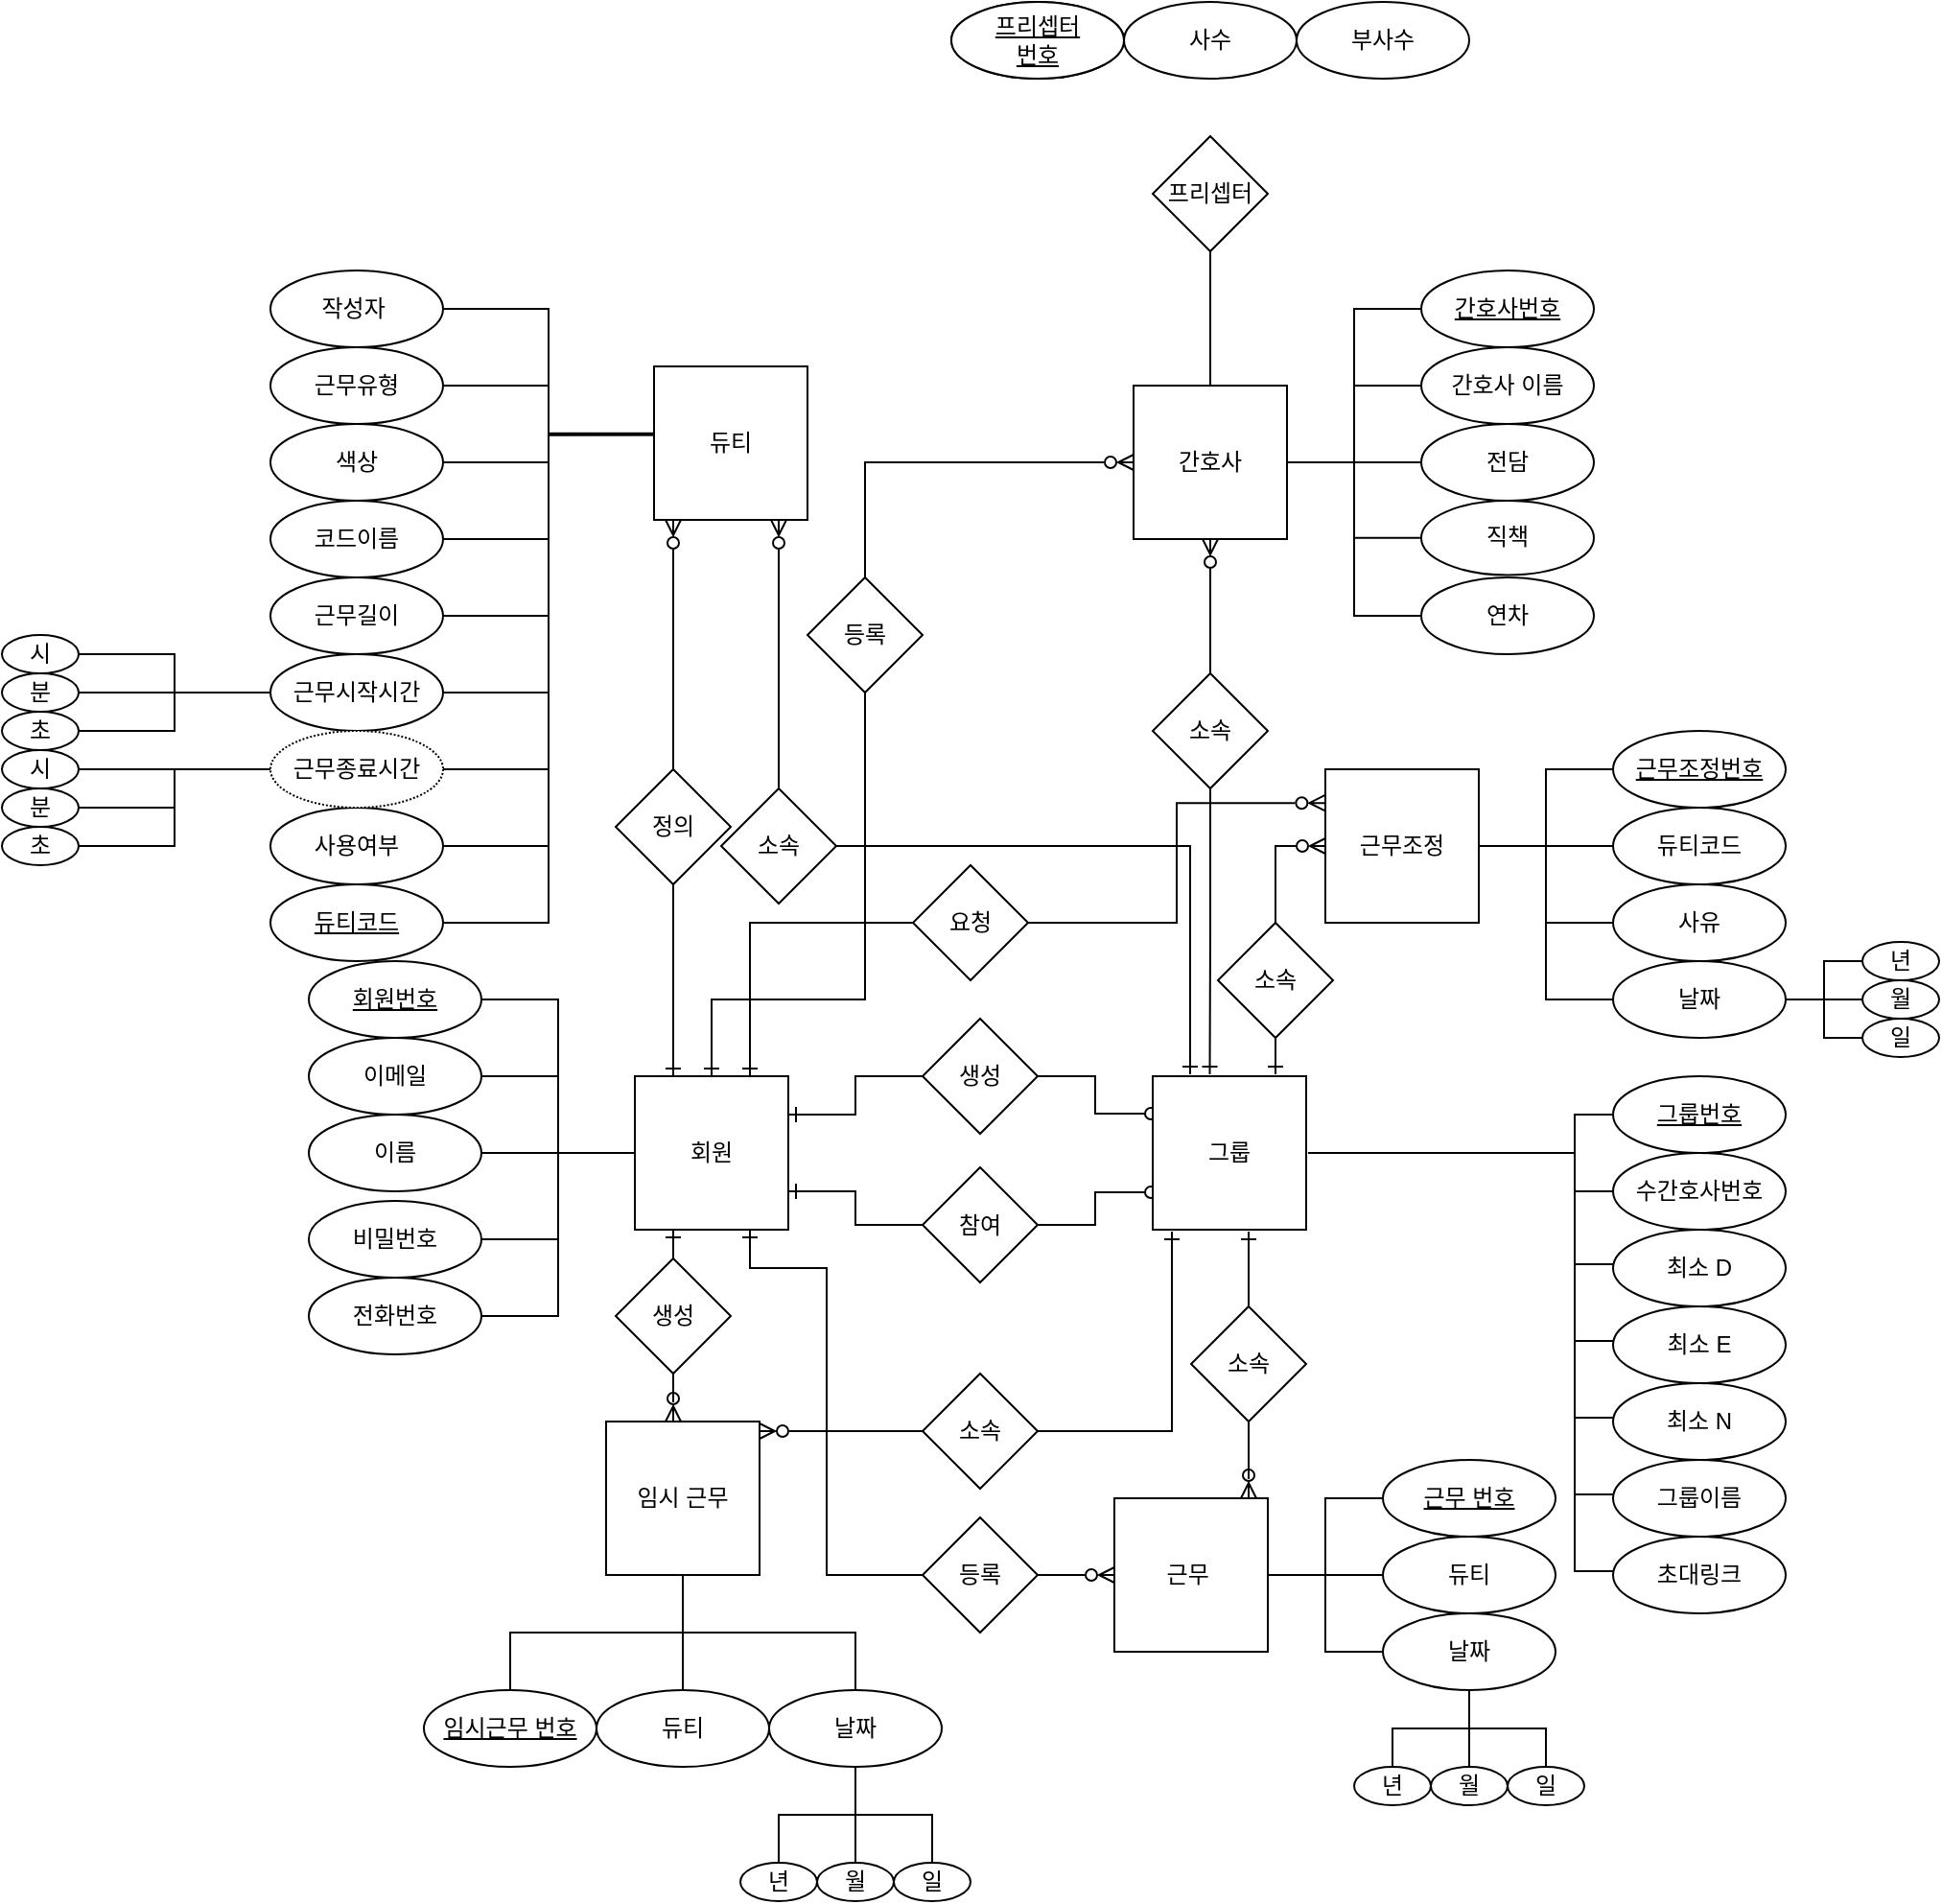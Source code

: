 <mxfile version="17.4.6" type="github">
  <diagram id="4EpchtD3IDfHmD8kFyGa" name="Page-1">
    <mxGraphModel dx="2249" dy="1910" grid="1" gridSize="10" guides="1" tooltips="1" connect="1" arrows="1" fold="1" page="1" pageScale="1" pageWidth="827" pageHeight="1169" math="0" shadow="0">
      <root>
        <mxCell id="0" />
        <mxCell id="1" parent="0" />
        <mxCell id="VXNFrs5mRAKKbEihXfAM-20" style="edgeStyle=orthogonalEdgeStyle;rounded=0;orthogonalLoop=1;jettySize=auto;html=1;entryX=0;entryY=0.5;entryDx=0;entryDy=0;endArrow=none;endFill=0;startArrow=ERone;startFill=0;exitX=1;exitY=0.25;exitDx=0;exitDy=0;" parent="1" source="VXNFrs5mRAKKbEihXfAM-1" target="VXNFrs5mRAKKbEihXfAM-2" edge="1">
          <mxGeometry relative="1" as="geometry" />
        </mxCell>
        <mxCell id="VXNFrs5mRAKKbEihXfAM-22" style="edgeStyle=orthogonalEdgeStyle;rounded=0;orthogonalLoop=1;jettySize=auto;html=1;entryX=0;entryY=0.5;entryDx=0;entryDy=0;startArrow=ERone;startFill=0;endArrow=none;endFill=0;exitX=1;exitY=0.75;exitDx=0;exitDy=0;" parent="1" source="VXNFrs5mRAKKbEihXfAM-1" target="VXNFrs5mRAKKbEihXfAM-3" edge="1">
          <mxGeometry relative="1" as="geometry" />
        </mxCell>
        <mxCell id="VXNFrs5mRAKKbEihXfAM-24" style="edgeStyle=orthogonalEdgeStyle;rounded=0;orthogonalLoop=1;jettySize=auto;html=1;startArrow=ERone;startFill=0;endArrow=none;endFill=0;" parent="1" source="VXNFrs5mRAKKbEihXfAM-1" target="VXNFrs5mRAKKbEihXfAM-10" edge="1">
          <mxGeometry relative="1" as="geometry">
            <mxPoint x="130" y="600" as="sourcePoint" />
            <Array as="points">
              <mxPoint x="130" y="610" />
              <mxPoint x="130" y="610" />
            </Array>
          </mxGeometry>
        </mxCell>
        <mxCell id="8fKw8b_0YmTUgYmf6SGM-21" style="edgeStyle=orthogonalEdgeStyle;rounded=0;orthogonalLoop=1;jettySize=auto;html=1;entryX=0;entryY=0.5;entryDx=0;entryDy=0;exitX=0.75;exitY=0;exitDx=0;exitDy=0;endArrow=none;endFill=0;startArrow=ERone;startFill=0;" edge="1" parent="1" source="VXNFrs5mRAKKbEihXfAM-1" target="VXNFrs5mRAKKbEihXfAM-16">
          <mxGeometry relative="1" as="geometry" />
        </mxCell>
        <mxCell id="VXNFrs5mRAKKbEihXfAM-1" value="회원" style="whiteSpace=wrap;html=1;aspect=fixed;" parent="1" vertex="1">
          <mxGeometry x="110" y="520" width="80" height="80" as="geometry" />
        </mxCell>
        <mxCell id="VXNFrs5mRAKKbEihXfAM-21" style="edgeStyle=orthogonalEdgeStyle;rounded=0;orthogonalLoop=1;jettySize=auto;html=1;startArrow=none;startFill=0;endArrow=oval;endFill=0;entryX=0;entryY=0.25;entryDx=0;entryDy=0;" parent="1" source="VXNFrs5mRAKKbEihXfAM-2" target="VXNFrs5mRAKKbEihXfAM-6" edge="1">
          <mxGeometry relative="1" as="geometry" />
        </mxCell>
        <mxCell id="VXNFrs5mRAKKbEihXfAM-2" value="생성" style="rhombus;whiteSpace=wrap;html=1;" parent="1" vertex="1">
          <mxGeometry x="260" y="490" width="60" height="60" as="geometry" />
        </mxCell>
        <mxCell id="VXNFrs5mRAKKbEihXfAM-23" style="edgeStyle=orthogonalEdgeStyle;rounded=0;orthogonalLoop=1;jettySize=auto;html=1;entryX=0;entryY=0.75;entryDx=0;entryDy=0;startArrow=none;startFill=0;endArrow=oval;endFill=0;" parent="1" source="VXNFrs5mRAKKbEihXfAM-3" target="VXNFrs5mRAKKbEihXfAM-6" edge="1">
          <mxGeometry relative="1" as="geometry" />
        </mxCell>
        <mxCell id="VXNFrs5mRAKKbEihXfAM-3" value="참여" style="rhombus;whiteSpace=wrap;html=1;" parent="1" vertex="1">
          <mxGeometry x="260" y="567.5" width="60" height="60" as="geometry" />
        </mxCell>
        <mxCell id="VXNFrs5mRAKKbEihXfAM-26" style="edgeStyle=orthogonalEdgeStyle;rounded=0;orthogonalLoop=1;jettySize=auto;html=1;startArrow=ERzeroToMany;startFill=0;endArrow=none;endFill=0;" parent="1" source="VXNFrs5mRAKKbEihXfAM-4" target="VXNFrs5mRAKKbEihXfAM-11" edge="1">
          <mxGeometry relative="1" as="geometry">
            <Array as="points">
              <mxPoint x="210" y="705" />
              <mxPoint x="210" y="705" />
            </Array>
          </mxGeometry>
        </mxCell>
        <mxCell id="VXNFrs5mRAKKbEihXfAM-28" style="edgeStyle=orthogonalEdgeStyle;rounded=0;orthogonalLoop=1;jettySize=auto;html=1;entryX=0;entryY=0.5;entryDx=0;entryDy=0;startArrow=ERone;startFill=0;endArrow=none;endFill=0;" parent="1" source="VXNFrs5mRAKKbEihXfAM-1" target="VXNFrs5mRAKKbEihXfAM-12" edge="1">
          <mxGeometry relative="1" as="geometry">
            <Array as="points">
              <mxPoint x="170" y="620" />
              <mxPoint x="210" y="620" />
              <mxPoint x="210" y="780" />
            </Array>
          </mxGeometry>
        </mxCell>
        <mxCell id="VXNFrs5mRAKKbEihXfAM-106" value="" style="edgeStyle=orthogonalEdgeStyle;rounded=0;orthogonalLoop=1;jettySize=auto;html=1;startArrow=none;startFill=0;endArrow=none;endFill=0;" parent="1" source="VXNFrs5mRAKKbEihXfAM-4" target="VXNFrs5mRAKKbEihXfAM-104" edge="1">
          <mxGeometry relative="1" as="geometry" />
        </mxCell>
        <mxCell id="VXNFrs5mRAKKbEihXfAM-4" value="임시 근무" style="whiteSpace=wrap;html=1;aspect=fixed;perimeterSpacing=0;" parent="1" vertex="1">
          <mxGeometry x="95" y="700" width="80" height="80" as="geometry" />
        </mxCell>
        <mxCell id="VXNFrs5mRAKKbEihXfAM-43" style="edgeStyle=orthogonalEdgeStyle;rounded=0;orthogonalLoop=1;jettySize=auto;html=1;startArrow=ERzeroToMany;startFill=0;endArrow=none;endFill=0;" parent="1" source="VXNFrs5mRAKKbEihXfAM-5" target="VXNFrs5mRAKKbEihXfAM-18" edge="1">
          <mxGeometry relative="1" as="geometry">
            <Array as="points">
              <mxPoint x="185" y="290" />
              <mxPoint x="185" y="290" />
            </Array>
          </mxGeometry>
        </mxCell>
        <mxCell id="VXNFrs5mRAKKbEihXfAM-56" value="" style="edgeStyle=orthogonalEdgeStyle;rounded=0;orthogonalLoop=1;jettySize=auto;html=1;startArrow=none;startFill=0;endArrow=none;endFill=0;entryX=1;entryY=0.5;entryDx=0;entryDy=0;exitX=0;exitY=0.447;exitDx=0;exitDy=0;exitPerimeter=0;" parent="1" source="VXNFrs5mRAKKbEihXfAM-5" target="VXNFrs5mRAKKbEihXfAM-57" edge="1">
          <mxGeometry relative="1" as="geometry">
            <mxPoint x="-40" y="60" as="targetPoint" />
          </mxGeometry>
        </mxCell>
        <mxCell id="VXNFrs5mRAKKbEihXfAM-5" value="듀티" style="whiteSpace=wrap;html=1;aspect=fixed;" parent="1" vertex="1">
          <mxGeometry x="120" y="150" width="80" height="80" as="geometry" />
        </mxCell>
        <mxCell id="VXNFrs5mRAKKbEihXfAM-27" style="edgeStyle=orthogonalEdgeStyle;rounded=0;orthogonalLoop=1;jettySize=auto;html=1;startArrow=ERone;startFill=0;endArrow=none;endFill=0;" parent="1" source="VXNFrs5mRAKKbEihXfAM-6" target="VXNFrs5mRAKKbEihXfAM-11" edge="1">
          <mxGeometry relative="1" as="geometry">
            <Array as="points">
              <mxPoint x="390" y="705" />
            </Array>
          </mxGeometry>
        </mxCell>
        <mxCell id="VXNFrs5mRAKKbEihXfAM-32" style="edgeStyle=orthogonalEdgeStyle;rounded=0;orthogonalLoop=1;jettySize=auto;html=1;startArrow=ERone;startFill=0;endArrow=none;endFill=0;" parent="1" source="VXNFrs5mRAKKbEihXfAM-6" target="VXNFrs5mRAKKbEihXfAM-14" edge="1">
          <mxGeometry relative="1" as="geometry">
            <Array as="points">
              <mxPoint x="444" y="510" />
              <mxPoint x="444" y="510" />
            </Array>
          </mxGeometry>
        </mxCell>
        <mxCell id="8fKw8b_0YmTUgYmf6SGM-32" style="edgeStyle=orthogonalEdgeStyle;rounded=0;orthogonalLoop=1;jettySize=auto;html=1;startArrow=none;startFill=0;endArrow=none;endFill=0;entryX=0;entryY=0.5;entryDx=0;entryDy=0;" edge="1" parent="1" source="VXNFrs5mRAKKbEihXfAM-6" target="8fKw8b_0YmTUgYmf6SGM-33">
          <mxGeometry relative="1" as="geometry">
            <mxPoint x="510" y="560" as="targetPoint" />
            <Array as="points">
              <mxPoint x="600" y="560" />
              <mxPoint x="600" y="540" />
            </Array>
          </mxGeometry>
        </mxCell>
        <mxCell id="VXNFrs5mRAKKbEihXfAM-6" value="그룹" style="whiteSpace=wrap;html=1;aspect=fixed;perimeterSpacing=1;" parent="1" vertex="1">
          <mxGeometry x="380" y="520" width="80" height="80" as="geometry" />
        </mxCell>
        <mxCell id="VXNFrs5mRAKKbEihXfAM-36" style="edgeStyle=orthogonalEdgeStyle;rounded=0;orthogonalLoop=1;jettySize=auto;html=1;exitX=0.25;exitY=0;exitDx=0;exitDy=0;entryX=0.5;entryY=1;entryDx=0;entryDy=0;startArrow=ERone;startFill=0;endArrow=none;endFill=0;" parent="1" source="VXNFrs5mRAKKbEihXfAM-1" target="VXNFrs5mRAKKbEihXfAM-17" edge="1">
          <mxGeometry relative="1" as="geometry" />
        </mxCell>
        <mxCell id="VXNFrs5mRAKKbEihXfAM-38" style="edgeStyle=orthogonalEdgeStyle;rounded=0;orthogonalLoop=1;jettySize=auto;html=1;entryX=0.5;entryY=0;entryDx=0;entryDy=0;startArrow=ERzeroToMany;startFill=0;endArrow=none;endFill=0;" parent="1" source="VXNFrs5mRAKKbEihXfAM-7" target="VXNFrs5mRAKKbEihXfAM-19" edge="1">
          <mxGeometry relative="1" as="geometry" />
        </mxCell>
        <mxCell id="8fKw8b_0YmTUgYmf6SGM-28" style="edgeStyle=orthogonalEdgeStyle;rounded=0;orthogonalLoop=1;jettySize=auto;html=1;entryX=0.5;entryY=0;entryDx=0;entryDy=0;startArrow=ERzeroToMany;startFill=0;endArrow=none;endFill=0;" edge="1" parent="1" source="VXNFrs5mRAKKbEihXfAM-7" target="8fKw8b_0YmTUgYmf6SGM-27">
          <mxGeometry relative="1" as="geometry" />
        </mxCell>
        <mxCell id="8fKw8b_0YmTUgYmf6SGM-92" style="edgeStyle=orthogonalEdgeStyle;rounded=0;orthogonalLoop=1;jettySize=auto;html=1;startArrow=none;startFill=0;endArrow=none;endFill=0;entryX=0.5;entryY=1;entryDx=0;entryDy=0;" edge="1" parent="1" source="VXNFrs5mRAKKbEihXfAM-7" target="8fKw8b_0YmTUgYmf6SGM-93">
          <mxGeometry relative="1" as="geometry">
            <mxPoint x="410" y="80" as="targetPoint" />
          </mxGeometry>
        </mxCell>
        <mxCell id="VXNFrs5mRAKKbEihXfAM-7" value="간호사" style="whiteSpace=wrap;html=1;aspect=fixed;" parent="1" vertex="1">
          <mxGeometry x="370" y="160" width="80" height="80" as="geometry" />
        </mxCell>
        <mxCell id="VXNFrs5mRAKKbEihXfAM-92" value="" style="edgeStyle=orthogonalEdgeStyle;rounded=0;orthogonalLoop=1;jettySize=auto;html=1;startArrow=none;startFill=0;endArrow=none;endFill=0;entryX=0;entryY=0.5;entryDx=0;entryDy=0;" parent="1" source="VXNFrs5mRAKKbEihXfAM-8" target="VXNFrs5mRAKKbEihXfAM-91" edge="1">
          <mxGeometry relative="1" as="geometry" />
        </mxCell>
        <mxCell id="VXNFrs5mRAKKbEihXfAM-8" value="근무조정" style="whiteSpace=wrap;html=1;aspect=fixed;" parent="1" vertex="1">
          <mxGeometry x="470" y="360" width="80" height="80" as="geometry" />
        </mxCell>
        <mxCell id="VXNFrs5mRAKKbEihXfAM-100" value="" style="edgeStyle=orthogonalEdgeStyle;rounded=0;orthogonalLoop=1;jettySize=auto;html=1;startArrow=none;startFill=0;endArrow=none;endFill=0;" parent="1" source="VXNFrs5mRAKKbEihXfAM-9" target="VXNFrs5mRAKKbEihXfAM-99" edge="1">
          <mxGeometry relative="1" as="geometry" />
        </mxCell>
        <mxCell id="VXNFrs5mRAKKbEihXfAM-9" value="근무&amp;nbsp;" style="whiteSpace=wrap;html=1;aspect=fixed;" parent="1" vertex="1">
          <mxGeometry x="360" y="740" width="80" height="80" as="geometry" />
        </mxCell>
        <mxCell id="8fKw8b_0YmTUgYmf6SGM-68" style="edgeStyle=orthogonalEdgeStyle;rounded=0;orthogonalLoop=1;jettySize=auto;html=1;startArrow=none;startFill=0;endArrow=ERzeroToMany;endFill=0;" edge="1" parent="1" source="VXNFrs5mRAKKbEihXfAM-10" target="VXNFrs5mRAKKbEihXfAM-4">
          <mxGeometry relative="1" as="geometry">
            <mxPoint x="130" y="700" as="targetPoint" />
            <Array as="points">
              <mxPoint x="130" y="690" />
              <mxPoint x="130" y="690" />
            </Array>
          </mxGeometry>
        </mxCell>
        <mxCell id="VXNFrs5mRAKKbEihXfAM-10" value="생성" style="rhombus;whiteSpace=wrap;html=1;" parent="1" vertex="1">
          <mxGeometry x="100" y="615" width="60" height="60" as="geometry" />
        </mxCell>
        <mxCell id="VXNFrs5mRAKKbEihXfAM-11" value="소속" style="rhombus;whiteSpace=wrap;html=1;" parent="1" vertex="1">
          <mxGeometry x="260" y="675" width="60" height="60" as="geometry" />
        </mxCell>
        <mxCell id="VXNFrs5mRAKKbEihXfAM-29" style="edgeStyle=orthogonalEdgeStyle;rounded=0;orthogonalLoop=1;jettySize=auto;html=1;startArrow=none;startFill=0;endArrow=ERzeroToMany;endFill=0;" parent="1" source="VXNFrs5mRAKKbEihXfAM-12" target="VXNFrs5mRAKKbEihXfAM-9" edge="1">
          <mxGeometry relative="1" as="geometry" />
        </mxCell>
        <mxCell id="VXNFrs5mRAKKbEihXfAM-12" value="등록" style="rhombus;whiteSpace=wrap;html=1;" parent="1" vertex="1">
          <mxGeometry x="260" y="750" width="60" height="60" as="geometry" />
        </mxCell>
        <mxCell id="VXNFrs5mRAKKbEihXfAM-31" style="edgeStyle=orthogonalEdgeStyle;rounded=0;orthogonalLoop=1;jettySize=auto;html=1;startArrow=none;startFill=0;endArrow=ERzeroToMany;endFill=0;" parent="1" source="VXNFrs5mRAKKbEihXfAM-13" target="VXNFrs5mRAKKbEihXfAM-9" edge="1">
          <mxGeometry relative="1" as="geometry">
            <Array as="points">
              <mxPoint x="430" y="730" />
              <mxPoint x="430" y="730" />
            </Array>
          </mxGeometry>
        </mxCell>
        <mxCell id="8fKw8b_0YmTUgYmf6SGM-31" style="edgeStyle=orthogonalEdgeStyle;rounded=0;orthogonalLoop=1;jettySize=auto;html=1;startArrow=none;startFill=0;endArrow=ERone;endFill=0;" edge="1" parent="1" source="VXNFrs5mRAKKbEihXfAM-13" target="VXNFrs5mRAKKbEihXfAM-6">
          <mxGeometry relative="1" as="geometry">
            <Array as="points">
              <mxPoint x="430" y="630" />
              <mxPoint x="430" y="630" />
            </Array>
          </mxGeometry>
        </mxCell>
        <mxCell id="VXNFrs5mRAKKbEihXfAM-13" value="소속" style="rhombus;whiteSpace=wrap;html=1;" parent="1" vertex="1">
          <mxGeometry x="400" y="640" width="60" height="60" as="geometry" />
        </mxCell>
        <mxCell id="VXNFrs5mRAKKbEihXfAM-33" style="edgeStyle=orthogonalEdgeStyle;rounded=0;orthogonalLoop=1;jettySize=auto;html=1;entryX=0;entryY=0.5;entryDx=0;entryDy=0;startArrow=none;startFill=0;endArrow=ERzeroToMany;endFill=0;" parent="1" source="VXNFrs5mRAKKbEihXfAM-14" target="VXNFrs5mRAKKbEihXfAM-8" edge="1">
          <mxGeometry relative="1" as="geometry" />
        </mxCell>
        <mxCell id="VXNFrs5mRAKKbEihXfAM-14" value="소속" style="rhombus;whiteSpace=wrap;html=1;" parent="1" vertex="1">
          <mxGeometry x="414" y="440" width="60" height="60" as="geometry" />
        </mxCell>
        <mxCell id="8fKw8b_0YmTUgYmf6SGM-24" style="edgeStyle=orthogonalEdgeStyle;rounded=0;orthogonalLoop=1;jettySize=auto;html=1;startArrow=none;startFill=0;endArrow=ERzeroToMany;endFill=0;entryX=-0.004;entryY=0.22;entryDx=0;entryDy=0;entryPerimeter=0;" edge="1" parent="1" source="VXNFrs5mRAKKbEihXfAM-16" target="VXNFrs5mRAKKbEihXfAM-8">
          <mxGeometry relative="1" as="geometry">
            <Array as="points" />
          </mxGeometry>
        </mxCell>
        <mxCell id="VXNFrs5mRAKKbEihXfAM-16" value="요청" style="rhombus;whiteSpace=wrap;html=1;" parent="1" vertex="1">
          <mxGeometry x="255" y="410" width="60" height="60" as="geometry" />
        </mxCell>
        <mxCell id="VXNFrs5mRAKKbEihXfAM-37" style="edgeStyle=orthogonalEdgeStyle;rounded=0;orthogonalLoop=1;jettySize=auto;html=1;startArrow=none;startFill=0;endArrow=ERzeroToMany;endFill=0;" parent="1" source="VXNFrs5mRAKKbEihXfAM-17" target="VXNFrs5mRAKKbEihXfAM-5" edge="1">
          <mxGeometry relative="1" as="geometry">
            <mxPoint x="60" y="300" as="targetPoint" />
            <Array as="points">
              <mxPoint x="130" y="260" />
              <mxPoint x="130" y="260" />
            </Array>
          </mxGeometry>
        </mxCell>
        <mxCell id="VXNFrs5mRAKKbEihXfAM-17" value="정의" style="rhombus;whiteSpace=wrap;html=1;" parent="1" vertex="1">
          <mxGeometry x="100" y="360" width="60" height="60" as="geometry" />
        </mxCell>
        <mxCell id="VXNFrs5mRAKKbEihXfAM-41" style="edgeStyle=orthogonalEdgeStyle;rounded=0;orthogonalLoop=1;jettySize=auto;html=1;startArrow=none;startFill=0;endArrow=ERone;endFill=0;entryX=0.25;entryY=0;entryDx=0;entryDy=0;" parent="1" source="VXNFrs5mRAKKbEihXfAM-18" target="VXNFrs5mRAKKbEihXfAM-6" edge="1">
          <mxGeometry relative="1" as="geometry" />
        </mxCell>
        <mxCell id="VXNFrs5mRAKKbEihXfAM-18" value="소속" style="rhombus;whiteSpace=wrap;html=1;" parent="1" vertex="1">
          <mxGeometry x="155" y="370" width="60" height="60" as="geometry" />
        </mxCell>
        <mxCell id="VXNFrs5mRAKKbEihXfAM-39" style="edgeStyle=orthogonalEdgeStyle;rounded=0;orthogonalLoop=1;jettySize=auto;html=1;entryX=0.5;entryY=0;entryDx=0;entryDy=0;startArrow=none;startFill=0;endArrow=ERone;endFill=0;" parent="1" source="VXNFrs5mRAKKbEihXfAM-19" target="VXNFrs5mRAKKbEihXfAM-1" edge="1">
          <mxGeometry relative="1" as="geometry">
            <Array as="points">
              <mxPoint x="230" y="480" />
              <mxPoint x="150" y="480" />
            </Array>
          </mxGeometry>
        </mxCell>
        <mxCell id="VXNFrs5mRAKKbEihXfAM-19" value="등록" style="rhombus;whiteSpace=wrap;html=1;" parent="1" vertex="1">
          <mxGeometry x="200" y="260" width="60" height="60" as="geometry" />
        </mxCell>
        <mxCell id="VXNFrs5mRAKKbEihXfAM-52" style="edgeStyle=orthogonalEdgeStyle;rounded=0;orthogonalLoop=1;jettySize=auto;html=1;entryX=0;entryY=0.5;entryDx=0;entryDy=0;startArrow=none;startFill=0;endArrow=none;endFill=0;" parent="1" source="VXNFrs5mRAKKbEihXfAM-44" target="VXNFrs5mRAKKbEihXfAM-1" edge="1">
          <mxGeometry relative="1" as="geometry" />
        </mxCell>
        <mxCell id="VXNFrs5mRAKKbEihXfAM-44" value="비밀번호" style="ellipse;whiteSpace=wrap;html=1;" parent="1" vertex="1">
          <mxGeometry x="-60" y="585" width="90" height="40" as="geometry" />
        </mxCell>
        <mxCell id="VXNFrs5mRAKKbEihXfAM-53" style="edgeStyle=orthogonalEdgeStyle;rounded=0;orthogonalLoop=1;jettySize=auto;html=1;entryX=0;entryY=0.5;entryDx=0;entryDy=0;startArrow=none;startFill=0;endArrow=none;endFill=0;" parent="1" source="VXNFrs5mRAKKbEihXfAM-46" target="VXNFrs5mRAKKbEihXfAM-1" edge="1">
          <mxGeometry relative="1" as="geometry" />
        </mxCell>
        <mxCell id="VXNFrs5mRAKKbEihXfAM-46" value="전화번호" style="ellipse;whiteSpace=wrap;html=1;perimeterSpacing=0;" parent="1" vertex="1">
          <mxGeometry x="-60" y="625" width="90" height="40" as="geometry" />
        </mxCell>
        <mxCell id="VXNFrs5mRAKKbEihXfAM-54" style="edgeStyle=orthogonalEdgeStyle;rounded=0;orthogonalLoop=1;jettySize=auto;html=1;entryX=0;entryY=0.5;entryDx=0;entryDy=0;startArrow=none;startFill=0;endArrow=none;endFill=0;" parent="1" source="VXNFrs5mRAKKbEihXfAM-47" target="VXNFrs5mRAKKbEihXfAM-1" edge="1">
          <mxGeometry relative="1" as="geometry" />
        </mxCell>
        <mxCell id="VXNFrs5mRAKKbEihXfAM-47" value="이메일" style="ellipse;whiteSpace=wrap;html=1;" parent="1" vertex="1">
          <mxGeometry x="-60" y="500" width="90" height="40" as="geometry" />
        </mxCell>
        <mxCell id="VXNFrs5mRAKKbEihXfAM-51" style="edgeStyle=orthogonalEdgeStyle;rounded=0;orthogonalLoop=1;jettySize=auto;html=1;startArrow=none;startFill=0;endArrow=none;endFill=0;" parent="1" source="VXNFrs5mRAKKbEihXfAM-48" target="VXNFrs5mRAKKbEihXfAM-1" edge="1">
          <mxGeometry relative="1" as="geometry" />
        </mxCell>
        <mxCell id="VXNFrs5mRAKKbEihXfAM-48" value="이름" style="ellipse;whiteSpace=wrap;html=1;" parent="1" vertex="1">
          <mxGeometry x="-60" y="540" width="90" height="40" as="geometry" />
        </mxCell>
        <mxCell id="VXNFrs5mRAKKbEihXfAM-50" style="edgeStyle=orthogonalEdgeStyle;rounded=0;orthogonalLoop=1;jettySize=auto;html=1;startArrow=none;startFill=0;endArrow=none;endFill=0;entryX=0;entryY=0.5;entryDx=0;entryDy=0;" parent="1" source="VXNFrs5mRAKKbEihXfAM-49" target="VXNFrs5mRAKKbEihXfAM-1" edge="1">
          <mxGeometry relative="1" as="geometry">
            <mxPoint x="80" y="500" as="targetPoint" />
          </mxGeometry>
        </mxCell>
        <mxCell id="VXNFrs5mRAKKbEihXfAM-49" value="&lt;u&gt;회원번호&lt;/u&gt;" style="ellipse;whiteSpace=wrap;html=1;" parent="1" vertex="1">
          <mxGeometry x="-60" y="460" width="90" height="40" as="geometry" />
        </mxCell>
        <mxCell id="VXNFrs5mRAKKbEihXfAM-57" value="&lt;u&gt;듀티코드&lt;/u&gt;" style="ellipse;whiteSpace=wrap;html=1;" parent="1" vertex="1">
          <mxGeometry x="-80" y="420" width="90" height="40" as="geometry" />
        </mxCell>
        <mxCell id="VXNFrs5mRAKKbEihXfAM-67" style="edgeStyle=orthogonalEdgeStyle;rounded=0;orthogonalLoop=1;jettySize=auto;html=1;entryX=-0.007;entryY=0.436;entryDx=0;entryDy=0;startArrow=none;startFill=0;endArrow=none;endFill=0;exitX=1;exitY=0.5;exitDx=0;exitDy=0;entryPerimeter=0;" parent="1" source="VXNFrs5mRAKKbEihXfAM-58" target="VXNFrs5mRAKKbEihXfAM-5" edge="1">
          <mxGeometry relative="1" as="geometry" />
        </mxCell>
        <mxCell id="VXNFrs5mRAKKbEihXfAM-58" value="사용여부" style="ellipse;whiteSpace=wrap;html=1;" parent="1" vertex="1">
          <mxGeometry x="-80" y="380" width="90" height="40" as="geometry" />
        </mxCell>
        <mxCell id="VXNFrs5mRAKKbEihXfAM-68" style="edgeStyle=orthogonalEdgeStyle;rounded=0;orthogonalLoop=1;jettySize=auto;html=1;startArrow=none;startFill=0;endArrow=none;endFill=0;exitX=1;exitY=0.5;exitDx=0;exitDy=0;entryX=-0.003;entryY=0.442;entryDx=0;entryDy=0;entryPerimeter=0;" parent="1" source="VXNFrs5mRAKKbEihXfAM-59" edge="1" target="VXNFrs5mRAKKbEihXfAM-5">
          <mxGeometry relative="1" as="geometry">
            <mxPoint x="100" y="150" as="targetPoint" />
          </mxGeometry>
        </mxCell>
        <mxCell id="8fKw8b_0YmTUgYmf6SGM-55" style="edgeStyle=orthogonalEdgeStyle;rounded=0;orthogonalLoop=1;jettySize=auto;html=1;startArrow=none;startFill=0;endArrow=none;endFill=0;entryX=1;entryY=0.5;entryDx=0;entryDy=0;" edge="1" parent="1" source="VXNFrs5mRAKKbEihXfAM-59" target="8fKw8b_0YmTUgYmf6SGM-57">
          <mxGeometry relative="1" as="geometry">
            <mxPoint x="-170" y="300" as="targetPoint" />
          </mxGeometry>
        </mxCell>
        <mxCell id="VXNFrs5mRAKKbEihXfAM-59" value="근무시작시간" style="ellipse;whiteSpace=wrap;html=1;" parent="1" vertex="1">
          <mxGeometry x="-80" y="300" width="90" height="40" as="geometry" />
        </mxCell>
        <mxCell id="VXNFrs5mRAKKbEihXfAM-70" style="edgeStyle=orthogonalEdgeStyle;rounded=0;orthogonalLoop=1;jettySize=auto;html=1;entryX=-0.003;entryY=0.44;entryDx=0;entryDy=0;startArrow=none;startFill=0;endArrow=none;endFill=0;entryPerimeter=0;" parent="1" source="VXNFrs5mRAKKbEihXfAM-60" target="VXNFrs5mRAKKbEihXfAM-5" edge="1">
          <mxGeometry relative="1" as="geometry" />
        </mxCell>
        <mxCell id="VXNFrs5mRAKKbEihXfAM-60" value="코드이름" style="ellipse;whiteSpace=wrap;html=1;" parent="1" vertex="1">
          <mxGeometry x="-80" y="220" width="90" height="40" as="geometry" />
        </mxCell>
        <mxCell id="VXNFrs5mRAKKbEihXfAM-71" style="edgeStyle=orthogonalEdgeStyle;rounded=0;orthogonalLoop=1;jettySize=auto;html=1;entryX=-0.021;entryY=0.44;entryDx=0;entryDy=0;startArrow=none;startFill=0;endArrow=none;endFill=0;exitX=1;exitY=0.5;exitDx=0;exitDy=0;entryPerimeter=0;" parent="1" source="VXNFrs5mRAKKbEihXfAM-61" target="VXNFrs5mRAKKbEihXfAM-5" edge="1">
          <mxGeometry relative="1" as="geometry" />
        </mxCell>
        <mxCell id="VXNFrs5mRAKKbEihXfAM-61" value="색상" style="ellipse;whiteSpace=wrap;html=1;" parent="1" vertex="1">
          <mxGeometry x="-80" y="180" width="90" height="40" as="geometry" />
        </mxCell>
        <mxCell id="VXNFrs5mRAKKbEihXfAM-69" style="edgeStyle=orthogonalEdgeStyle;rounded=0;orthogonalLoop=1;jettySize=auto;html=1;entryX=-0.007;entryY=0.443;entryDx=0;entryDy=0;startArrow=none;startFill=0;endArrow=none;endFill=0;entryPerimeter=0;" parent="1" source="VXNFrs5mRAKKbEihXfAM-62" target="VXNFrs5mRAKKbEihXfAM-5" edge="1">
          <mxGeometry relative="1" as="geometry" />
        </mxCell>
        <mxCell id="VXNFrs5mRAKKbEihXfAM-62" value="근무길이" style="ellipse;whiteSpace=wrap;html=1;" parent="1" vertex="1">
          <mxGeometry x="-80" y="260" width="90" height="40" as="geometry" />
        </mxCell>
        <mxCell id="VXNFrs5mRAKKbEihXfAM-72" style="edgeStyle=orthogonalEdgeStyle;rounded=0;orthogonalLoop=1;jettySize=auto;html=1;entryX=-0.01;entryY=0.44;entryDx=0;entryDy=0;startArrow=none;startFill=0;endArrow=none;endFill=0;exitX=1;exitY=0.5;exitDx=0;exitDy=0;entryPerimeter=0;" parent="1" source="VXNFrs5mRAKKbEihXfAM-64" target="VXNFrs5mRAKKbEihXfAM-5" edge="1">
          <mxGeometry relative="1" as="geometry" />
        </mxCell>
        <mxCell id="VXNFrs5mRAKKbEihXfAM-64" value="근무유형" style="ellipse;whiteSpace=wrap;html=1;" parent="1" vertex="1">
          <mxGeometry x="-80" y="140" width="90" height="40" as="geometry" />
        </mxCell>
        <mxCell id="VXNFrs5mRAKKbEihXfAM-73" style="edgeStyle=orthogonalEdgeStyle;rounded=0;orthogonalLoop=1;jettySize=auto;html=1;startArrow=none;startFill=0;endArrow=none;endFill=0;exitX=1;exitY=0.5;exitDx=0;exitDy=0;entryX=-0.003;entryY=0.44;entryDx=0;entryDy=0;entryPerimeter=0;" parent="1" source="VXNFrs5mRAKKbEihXfAM-66" target="VXNFrs5mRAKKbEihXfAM-5" edge="1">
          <mxGeometry relative="1" as="geometry">
            <mxPoint x="415" y="90" as="sourcePoint" />
            <mxPoint x="340" y="185" as="targetPoint" />
          </mxGeometry>
        </mxCell>
        <mxCell id="VXNFrs5mRAKKbEihXfAM-66" value="작성자&amp;nbsp;" style="ellipse;whiteSpace=wrap;html=1;" parent="1" vertex="1">
          <mxGeometry x="-80" y="100" width="90" height="40" as="geometry" />
        </mxCell>
        <mxCell id="VXNFrs5mRAKKbEihXfAM-82" style="edgeStyle=orthogonalEdgeStyle;rounded=0;orthogonalLoop=1;jettySize=auto;html=1;entryX=1;entryY=0.5;entryDx=0;entryDy=0;startArrow=none;startFill=0;endArrow=none;endFill=0;" parent="1" source="VXNFrs5mRAKKbEihXfAM-74" target="VXNFrs5mRAKKbEihXfAM-7" edge="1">
          <mxGeometry relative="1" as="geometry" />
        </mxCell>
        <mxCell id="VXNFrs5mRAKKbEihXfAM-74" value="&lt;u&gt;간호사번호&lt;/u&gt;" style="ellipse;whiteSpace=wrap;html=1;" parent="1" vertex="1">
          <mxGeometry x="520" y="100" width="90" height="40" as="geometry" />
        </mxCell>
        <mxCell id="VXNFrs5mRAKKbEihXfAM-81" value="" style="edgeStyle=orthogonalEdgeStyle;rounded=0;orthogonalLoop=1;jettySize=auto;html=1;startArrow=none;startFill=0;endArrow=none;endFill=0;" parent="1" source="VXNFrs5mRAKKbEihXfAM-75" target="VXNFrs5mRAKKbEihXfAM-7" edge="1">
          <mxGeometry relative="1" as="geometry" />
        </mxCell>
        <mxCell id="VXNFrs5mRAKKbEihXfAM-75" value="간호사 이름" style="ellipse;whiteSpace=wrap;html=1;" parent="1" vertex="1">
          <mxGeometry x="520" y="140" width="90" height="40" as="geometry" />
        </mxCell>
        <mxCell id="VXNFrs5mRAKKbEihXfAM-80" value="" style="edgeStyle=orthogonalEdgeStyle;rounded=0;orthogonalLoop=1;jettySize=auto;html=1;startArrow=none;startFill=0;endArrow=none;endFill=0;" parent="1" source="VXNFrs5mRAKKbEihXfAM-76" target="VXNFrs5mRAKKbEihXfAM-7" edge="1">
          <mxGeometry relative="1" as="geometry" />
        </mxCell>
        <mxCell id="VXNFrs5mRAKKbEihXfAM-76" value="전담" style="ellipse;whiteSpace=wrap;html=1;" parent="1" vertex="1">
          <mxGeometry x="520" y="180" width="90" height="40" as="geometry" />
        </mxCell>
        <mxCell id="VXNFrs5mRAKKbEihXfAM-83" value="" style="edgeStyle=orthogonalEdgeStyle;rounded=0;orthogonalLoop=1;jettySize=auto;html=1;startArrow=none;startFill=0;endArrow=none;endFill=0;entryX=1;entryY=0.5;entryDx=0;entryDy=0;" parent="1" source="VXNFrs5mRAKKbEihXfAM-78" target="VXNFrs5mRAKKbEihXfAM-7" edge="1">
          <mxGeometry relative="1" as="geometry" />
        </mxCell>
        <mxCell id="VXNFrs5mRAKKbEihXfAM-78" value="직책" style="ellipse;whiteSpace=wrap;html=1;" parent="1" vertex="1">
          <mxGeometry x="520" y="220" width="90" height="38.75" as="geometry" />
        </mxCell>
        <mxCell id="VXNFrs5mRAKKbEihXfAM-84" value="" style="edgeStyle=orthogonalEdgeStyle;rounded=0;orthogonalLoop=1;jettySize=auto;html=1;startArrow=none;startFill=0;endArrow=none;endFill=0;entryX=1;entryY=0.5;entryDx=0;entryDy=0;" parent="1" source="VXNFrs5mRAKKbEihXfAM-79" target="VXNFrs5mRAKKbEihXfAM-7" edge="1">
          <mxGeometry relative="1" as="geometry" />
        </mxCell>
        <mxCell id="VXNFrs5mRAKKbEihXfAM-79" value="연차" style="ellipse;whiteSpace=wrap;html=1;" parent="1" vertex="1">
          <mxGeometry x="520" y="260" width="90" height="40" as="geometry" />
        </mxCell>
        <mxCell id="VXNFrs5mRAKKbEihXfAM-93" value="" style="edgeStyle=orthogonalEdgeStyle;rounded=0;orthogonalLoop=1;jettySize=auto;html=1;startArrow=none;startFill=0;endArrow=none;endFill=0;entryX=1;entryY=0.5;entryDx=0;entryDy=0;" parent="1" source="VXNFrs5mRAKKbEihXfAM-87" target="VXNFrs5mRAKKbEihXfAM-8" edge="1">
          <mxGeometry relative="1" as="geometry" />
        </mxCell>
        <mxCell id="VXNFrs5mRAKKbEihXfAM-87" value="근무조정번호" style="ellipse;whiteSpace=wrap;html=1;fontStyle=4" parent="1" vertex="1">
          <mxGeometry x="620" y="340" width="90" height="40" as="geometry" />
        </mxCell>
        <mxCell id="VXNFrs5mRAKKbEihXfAM-95" value="" style="edgeStyle=orthogonalEdgeStyle;rounded=0;orthogonalLoop=1;jettySize=auto;html=1;startArrow=none;startFill=0;endArrow=none;endFill=0;" parent="1" source="VXNFrs5mRAKKbEihXfAM-89" target="VXNFrs5mRAKKbEihXfAM-8" edge="1">
          <mxGeometry relative="1" as="geometry" />
        </mxCell>
        <mxCell id="VXNFrs5mRAKKbEihXfAM-89" value="듀티코드" style="ellipse;whiteSpace=wrap;html=1;" parent="1" vertex="1">
          <mxGeometry x="620" y="380" width="90" height="40" as="geometry" />
        </mxCell>
        <mxCell id="VXNFrs5mRAKKbEihXfAM-96" value="" style="edgeStyle=orthogonalEdgeStyle;rounded=0;orthogonalLoop=1;jettySize=auto;html=1;startArrow=none;startFill=0;endArrow=none;endFill=0;" parent="1" source="VXNFrs5mRAKKbEihXfAM-90" target="VXNFrs5mRAKKbEihXfAM-8" edge="1">
          <mxGeometry relative="1" as="geometry" />
        </mxCell>
        <mxCell id="VXNFrs5mRAKKbEihXfAM-90" value="사유" style="ellipse;whiteSpace=wrap;html=1;" parent="1" vertex="1">
          <mxGeometry x="620" y="420" width="90" height="40" as="geometry" />
        </mxCell>
        <mxCell id="8fKw8b_0YmTUgYmf6SGM-89" style="edgeStyle=orthogonalEdgeStyle;rounded=0;orthogonalLoop=1;jettySize=auto;html=1;startArrow=none;startFill=0;endArrow=none;endFill=0;" edge="1" parent="1" source="VXNFrs5mRAKKbEihXfAM-91" target="8fKw8b_0YmTUgYmf6SGM-88">
          <mxGeometry relative="1" as="geometry" />
        </mxCell>
        <mxCell id="8fKw8b_0YmTUgYmf6SGM-90" style="edgeStyle=orthogonalEdgeStyle;rounded=0;orthogonalLoop=1;jettySize=auto;html=1;startArrow=none;startFill=0;endArrow=none;endFill=0;" edge="1" parent="1" source="VXNFrs5mRAKKbEihXfAM-91" target="8fKw8b_0YmTUgYmf6SGM-87">
          <mxGeometry relative="1" as="geometry" />
        </mxCell>
        <mxCell id="8fKw8b_0YmTUgYmf6SGM-91" style="edgeStyle=orthogonalEdgeStyle;rounded=0;orthogonalLoop=1;jettySize=auto;html=1;startArrow=none;startFill=0;endArrow=none;endFill=0;" edge="1" parent="1" source="VXNFrs5mRAKKbEihXfAM-91" target="8fKw8b_0YmTUgYmf6SGM-86">
          <mxGeometry relative="1" as="geometry" />
        </mxCell>
        <mxCell id="VXNFrs5mRAKKbEihXfAM-91" value="날짜" style="ellipse;whiteSpace=wrap;html=1;" parent="1" vertex="1">
          <mxGeometry x="620" y="460" width="90" height="40" as="geometry" />
        </mxCell>
        <mxCell id="VXNFrs5mRAKKbEihXfAM-102" value="" style="edgeStyle=orthogonalEdgeStyle;rounded=0;orthogonalLoop=1;jettySize=auto;html=1;startArrow=none;startFill=0;endArrow=none;endFill=0;" parent="1" source="VXNFrs5mRAKKbEihXfAM-97" target="VXNFrs5mRAKKbEihXfAM-9" edge="1">
          <mxGeometry relative="1" as="geometry" />
        </mxCell>
        <mxCell id="VXNFrs5mRAKKbEihXfAM-97" value="&lt;u&gt;근무 번호&lt;/u&gt;" style="ellipse;whiteSpace=wrap;html=1;" parent="1" vertex="1">
          <mxGeometry x="500" y="720" width="90" height="40" as="geometry" />
        </mxCell>
        <mxCell id="VXNFrs5mRAKKbEihXfAM-101" value="" style="edgeStyle=orthogonalEdgeStyle;rounded=0;orthogonalLoop=1;jettySize=auto;html=1;startArrow=none;startFill=0;endArrow=none;endFill=0;" parent="1" source="VXNFrs5mRAKKbEihXfAM-98" target="VXNFrs5mRAKKbEihXfAM-9" edge="1">
          <mxGeometry relative="1" as="geometry" />
        </mxCell>
        <mxCell id="VXNFrs5mRAKKbEihXfAM-98" value="듀티" style="ellipse;whiteSpace=wrap;html=1;" parent="1" vertex="1">
          <mxGeometry x="500" y="760" width="90" height="40" as="geometry" />
        </mxCell>
        <mxCell id="8fKw8b_0YmTUgYmf6SGM-83" style="edgeStyle=orthogonalEdgeStyle;rounded=0;orthogonalLoop=1;jettySize=auto;html=1;startArrow=none;startFill=0;endArrow=none;endFill=0;" edge="1" parent="1" source="VXNFrs5mRAKKbEihXfAM-99" target="8fKw8b_0YmTUgYmf6SGM-81">
          <mxGeometry relative="1" as="geometry" />
        </mxCell>
        <mxCell id="8fKw8b_0YmTUgYmf6SGM-84" style="edgeStyle=orthogonalEdgeStyle;rounded=0;orthogonalLoop=1;jettySize=auto;html=1;startArrow=none;startFill=0;endArrow=none;endFill=0;" edge="1" parent="1" source="VXNFrs5mRAKKbEihXfAM-99" target="8fKw8b_0YmTUgYmf6SGM-82">
          <mxGeometry relative="1" as="geometry" />
        </mxCell>
        <mxCell id="8fKw8b_0YmTUgYmf6SGM-85" style="edgeStyle=orthogonalEdgeStyle;rounded=0;orthogonalLoop=1;jettySize=auto;html=1;startArrow=none;startFill=0;endArrow=none;endFill=0;" edge="1" parent="1" source="VXNFrs5mRAKKbEihXfAM-99" target="8fKw8b_0YmTUgYmf6SGM-80">
          <mxGeometry relative="1" as="geometry" />
        </mxCell>
        <mxCell id="VXNFrs5mRAKKbEihXfAM-99" value="날짜" style="ellipse;whiteSpace=wrap;html=1;" parent="1" vertex="1">
          <mxGeometry x="500" y="800" width="90" height="40" as="geometry" />
        </mxCell>
        <mxCell id="VXNFrs5mRAKKbEihXfAM-107" value="" style="edgeStyle=orthogonalEdgeStyle;rounded=0;orthogonalLoop=1;jettySize=auto;html=1;startArrow=none;startFill=0;endArrow=none;endFill=0;entryX=0.5;entryY=1;entryDx=0;entryDy=0;" parent="1" source="VXNFrs5mRAKKbEihXfAM-103" target="VXNFrs5mRAKKbEihXfAM-4" edge="1">
          <mxGeometry relative="1" as="geometry" />
        </mxCell>
        <mxCell id="VXNFrs5mRAKKbEihXfAM-109" style="edgeStyle=orthogonalEdgeStyle;rounded=0;orthogonalLoop=1;jettySize=auto;html=1;entryX=0.5;entryY=1;entryDx=0;entryDy=0;startArrow=none;startFill=0;endArrow=none;endFill=0;exitX=0.5;exitY=0;exitDx=0;exitDy=0;" parent="1" source="VXNFrs5mRAKKbEihXfAM-103" target="VXNFrs5mRAKKbEihXfAM-4" edge="1">
          <mxGeometry relative="1" as="geometry" />
        </mxCell>
        <mxCell id="VXNFrs5mRAKKbEihXfAM-103" value="&lt;u&gt;임시근무 번호&lt;/u&gt;" style="ellipse;whiteSpace=wrap;html=1;" parent="1" vertex="1">
          <mxGeometry y="840" width="90" height="40" as="geometry" />
        </mxCell>
        <mxCell id="VXNFrs5mRAKKbEihXfAM-110" value="" style="edgeStyle=orthogonalEdgeStyle;rounded=0;orthogonalLoop=1;jettySize=auto;html=1;startArrow=none;startFill=0;endArrow=none;endFill=0;" parent="1" source="VXNFrs5mRAKKbEihXfAM-104" target="VXNFrs5mRAKKbEihXfAM-4" edge="1">
          <mxGeometry relative="1" as="geometry" />
        </mxCell>
        <mxCell id="VXNFrs5mRAKKbEihXfAM-104" value="듀티" style="ellipse;whiteSpace=wrap;html=1;" parent="1" vertex="1">
          <mxGeometry x="90" y="840" width="90" height="40" as="geometry" />
        </mxCell>
        <mxCell id="VXNFrs5mRAKKbEihXfAM-108" value="" style="edgeStyle=orthogonalEdgeStyle;rounded=0;orthogonalLoop=1;jettySize=auto;html=1;startArrow=none;startFill=0;endArrow=none;endFill=0;entryX=0.5;entryY=1;entryDx=0;entryDy=0;exitX=0.5;exitY=0;exitDx=0;exitDy=0;" parent="1" source="VXNFrs5mRAKKbEihXfAM-105" target="VXNFrs5mRAKKbEihXfAM-4" edge="1">
          <mxGeometry relative="1" as="geometry" />
        </mxCell>
        <mxCell id="8fKw8b_0YmTUgYmf6SGM-71" value="" style="edgeStyle=orthogonalEdgeStyle;rounded=0;orthogonalLoop=1;jettySize=auto;html=1;startArrow=none;startFill=0;endArrow=none;endFill=0;entryX=0.5;entryY=0;entryDx=0;entryDy=0;" edge="1" parent="1" source="VXNFrs5mRAKKbEihXfAM-105" target="8fKw8b_0YmTUgYmf6SGM-72">
          <mxGeometry relative="1" as="geometry">
            <mxPoint x="230" y="940" as="targetPoint" />
          </mxGeometry>
        </mxCell>
        <mxCell id="8fKw8b_0YmTUgYmf6SGM-79" style="edgeStyle=orthogonalEdgeStyle;rounded=0;orthogonalLoop=1;jettySize=auto;html=1;startArrow=none;startFill=0;endArrow=none;endFill=0;" edge="1" parent="1" source="VXNFrs5mRAKKbEihXfAM-105" target="8fKw8b_0YmTUgYmf6SGM-74">
          <mxGeometry relative="1" as="geometry" />
        </mxCell>
        <mxCell id="VXNFrs5mRAKKbEihXfAM-105" value="날짜" style="ellipse;whiteSpace=wrap;html=1;" parent="1" vertex="1">
          <mxGeometry x="180" y="840" width="90" height="40" as="geometry" />
        </mxCell>
        <mxCell id="8fKw8b_0YmTUgYmf6SGM-30" style="edgeStyle=orthogonalEdgeStyle;rounded=0;orthogonalLoop=1;jettySize=auto;html=1;entryX=0.375;entryY=0;entryDx=0;entryDy=0;entryPerimeter=0;startArrow=none;startFill=0;endArrow=ERone;endFill=0;" edge="1" parent="1" source="8fKw8b_0YmTUgYmf6SGM-27" target="VXNFrs5mRAKKbEihXfAM-6">
          <mxGeometry relative="1" as="geometry" />
        </mxCell>
        <mxCell id="8fKw8b_0YmTUgYmf6SGM-27" value="소속" style="rhombus;whiteSpace=wrap;html=1;" vertex="1" parent="1">
          <mxGeometry x="380" y="310" width="60" height="60" as="geometry" />
        </mxCell>
        <mxCell id="8fKw8b_0YmTUgYmf6SGM-33" value="&lt;u&gt;그룹번호&lt;/u&gt;" style="ellipse;whiteSpace=wrap;html=1;" vertex="1" parent="1">
          <mxGeometry x="620" y="520" width="90" height="40" as="geometry" />
        </mxCell>
        <mxCell id="8fKw8b_0YmTUgYmf6SGM-40" style="edgeStyle=orthogonalEdgeStyle;rounded=0;orthogonalLoop=1;jettySize=auto;html=1;entryX=1;entryY=0.5;entryDx=0;entryDy=0;startArrow=none;startFill=0;endArrow=none;endFill=0;" edge="1" parent="1" source="8fKw8b_0YmTUgYmf6SGM-34" target="VXNFrs5mRAKKbEihXfAM-6">
          <mxGeometry relative="1" as="geometry">
            <Array as="points">
              <mxPoint x="600" y="580" />
              <mxPoint x="600" y="560" />
            </Array>
          </mxGeometry>
        </mxCell>
        <mxCell id="8fKw8b_0YmTUgYmf6SGM-34" value="수간호사번호" style="ellipse;whiteSpace=wrap;html=1;" vertex="1" parent="1">
          <mxGeometry x="620" y="560" width="90" height="40" as="geometry" />
        </mxCell>
        <mxCell id="8fKw8b_0YmTUgYmf6SGM-41" style="edgeStyle=orthogonalEdgeStyle;rounded=0;orthogonalLoop=1;jettySize=auto;html=1;entryX=1;entryY=0.5;entryDx=0;entryDy=0;startArrow=none;startFill=0;endArrow=none;endFill=0;" edge="1" parent="1" source="8fKw8b_0YmTUgYmf6SGM-35" target="VXNFrs5mRAKKbEihXfAM-6">
          <mxGeometry relative="1" as="geometry">
            <Array as="points">
              <mxPoint x="600" y="618" />
              <mxPoint x="600" y="560" />
            </Array>
          </mxGeometry>
        </mxCell>
        <mxCell id="8fKw8b_0YmTUgYmf6SGM-35" value="최소 D" style="ellipse;whiteSpace=wrap;html=1;" vertex="1" parent="1">
          <mxGeometry x="620" y="600" width="90" height="40" as="geometry" />
        </mxCell>
        <mxCell id="8fKw8b_0YmTUgYmf6SGM-42" style="edgeStyle=orthogonalEdgeStyle;rounded=0;orthogonalLoop=1;jettySize=auto;html=1;entryX=1;entryY=0.5;entryDx=0;entryDy=0;startArrow=none;startFill=0;endArrow=none;endFill=0;" edge="1" parent="1" source="8fKw8b_0YmTUgYmf6SGM-36" target="VXNFrs5mRAKKbEihXfAM-6">
          <mxGeometry relative="1" as="geometry">
            <Array as="points">
              <mxPoint x="600" y="658" />
              <mxPoint x="600" y="560" />
            </Array>
          </mxGeometry>
        </mxCell>
        <mxCell id="8fKw8b_0YmTUgYmf6SGM-36" value="최소 E" style="ellipse;whiteSpace=wrap;html=1;" vertex="1" parent="1">
          <mxGeometry x="620" y="640" width="90" height="40" as="geometry" />
        </mxCell>
        <mxCell id="8fKw8b_0YmTUgYmf6SGM-43" style="edgeStyle=orthogonalEdgeStyle;rounded=0;orthogonalLoop=1;jettySize=auto;html=1;entryX=1;entryY=0.5;entryDx=0;entryDy=0;startArrow=none;startFill=0;endArrow=none;endFill=0;" edge="1" parent="1" source="8fKw8b_0YmTUgYmf6SGM-37" target="VXNFrs5mRAKKbEihXfAM-6">
          <mxGeometry relative="1" as="geometry">
            <Array as="points">
              <mxPoint x="600" y="698" />
              <mxPoint x="600" y="560" />
            </Array>
          </mxGeometry>
        </mxCell>
        <mxCell id="8fKw8b_0YmTUgYmf6SGM-37" value="최소 N" style="ellipse;whiteSpace=wrap;html=1;" vertex="1" parent="1">
          <mxGeometry x="620" y="680" width="90" height="40" as="geometry" />
        </mxCell>
        <mxCell id="8fKw8b_0YmTUgYmf6SGM-44" style="edgeStyle=orthogonalEdgeStyle;rounded=0;orthogonalLoop=1;jettySize=auto;html=1;entryX=1;entryY=0.5;entryDx=0;entryDy=0;startArrow=none;startFill=0;endArrow=none;endFill=0;" edge="1" parent="1" source="8fKw8b_0YmTUgYmf6SGM-38" target="VXNFrs5mRAKKbEihXfAM-6">
          <mxGeometry relative="1" as="geometry">
            <Array as="points">
              <mxPoint x="600" y="738" />
              <mxPoint x="600" y="560" />
            </Array>
          </mxGeometry>
        </mxCell>
        <mxCell id="8fKw8b_0YmTUgYmf6SGM-38" value="그룹이름" style="ellipse;whiteSpace=wrap;html=1;" vertex="1" parent="1">
          <mxGeometry x="620" y="720" width="90" height="40" as="geometry" />
        </mxCell>
        <mxCell id="8fKw8b_0YmTUgYmf6SGM-45" style="edgeStyle=orthogonalEdgeStyle;rounded=0;orthogonalLoop=1;jettySize=auto;html=1;entryX=1;entryY=0.5;entryDx=0;entryDy=0;startArrow=none;startFill=0;endArrow=none;endFill=0;" edge="1" parent="1" source="8fKw8b_0YmTUgYmf6SGM-39" target="VXNFrs5mRAKKbEihXfAM-6">
          <mxGeometry relative="1" as="geometry">
            <Array as="points">
              <mxPoint x="600" y="778" />
              <mxPoint x="600" y="560" />
            </Array>
          </mxGeometry>
        </mxCell>
        <mxCell id="8fKw8b_0YmTUgYmf6SGM-39" value="초대링크" style="ellipse;whiteSpace=wrap;html=1;" vertex="1" parent="1">
          <mxGeometry x="620" y="760" width="90" height="40" as="geometry" />
        </mxCell>
        <mxCell id="8fKw8b_0YmTUgYmf6SGM-53" style="edgeStyle=orthogonalEdgeStyle;rounded=0;orthogonalLoop=1;jettySize=auto;html=1;entryX=0.004;entryY=0.446;entryDx=0;entryDy=0;entryPerimeter=0;startArrow=none;startFill=0;endArrow=none;endFill=0;" edge="1" parent="1" source="8fKw8b_0YmTUgYmf6SGM-52" target="VXNFrs5mRAKKbEihXfAM-5">
          <mxGeometry relative="1" as="geometry" />
        </mxCell>
        <mxCell id="8fKw8b_0YmTUgYmf6SGM-52" value="근무종료시간" style="ellipse;whiteSpace=wrap;html=1;dashed=1;dashPattern=1 1;" vertex="1" parent="1">
          <mxGeometry x="-80" y="340" width="90" height="40" as="geometry" />
        </mxCell>
        <mxCell id="8fKw8b_0YmTUgYmf6SGM-57" value="시" style="ellipse;whiteSpace=wrap;html=1;" vertex="1" parent="1">
          <mxGeometry x="-220" y="290" width="40" height="20" as="geometry" />
        </mxCell>
        <mxCell id="8fKw8b_0YmTUgYmf6SGM-60" style="edgeStyle=orthogonalEdgeStyle;rounded=0;orthogonalLoop=1;jettySize=auto;html=1;startArrow=none;startFill=0;endArrow=none;endFill=0;" edge="1" parent="1" source="8fKw8b_0YmTUgYmf6SGM-58" target="VXNFrs5mRAKKbEihXfAM-59">
          <mxGeometry relative="1" as="geometry" />
        </mxCell>
        <mxCell id="8fKw8b_0YmTUgYmf6SGM-58" value="분" style="ellipse;whiteSpace=wrap;html=1;" vertex="1" parent="1">
          <mxGeometry x="-220" y="310" width="40" height="20" as="geometry" />
        </mxCell>
        <mxCell id="8fKw8b_0YmTUgYmf6SGM-61" style="edgeStyle=orthogonalEdgeStyle;rounded=0;orthogonalLoop=1;jettySize=auto;html=1;entryX=0;entryY=0.5;entryDx=0;entryDy=0;startArrow=none;startFill=0;endArrow=none;endFill=0;" edge="1" parent="1" source="8fKw8b_0YmTUgYmf6SGM-59" target="VXNFrs5mRAKKbEihXfAM-59">
          <mxGeometry relative="1" as="geometry" />
        </mxCell>
        <mxCell id="8fKw8b_0YmTUgYmf6SGM-59" value="초" style="ellipse;whiteSpace=wrap;html=1;" vertex="1" parent="1">
          <mxGeometry x="-220" y="330" width="40" height="20" as="geometry" />
        </mxCell>
        <mxCell id="8fKw8b_0YmTUgYmf6SGM-65" style="edgeStyle=orthogonalEdgeStyle;rounded=0;orthogonalLoop=1;jettySize=auto;html=1;entryX=0;entryY=0.5;entryDx=0;entryDy=0;startArrow=none;startFill=0;endArrow=none;endFill=0;" edge="1" parent="1" source="8fKw8b_0YmTUgYmf6SGM-62" target="8fKw8b_0YmTUgYmf6SGM-52">
          <mxGeometry relative="1" as="geometry" />
        </mxCell>
        <mxCell id="8fKw8b_0YmTUgYmf6SGM-62" value="시" style="ellipse;whiteSpace=wrap;html=1;" vertex="1" parent="1">
          <mxGeometry x="-220" y="350" width="40" height="20" as="geometry" />
        </mxCell>
        <mxCell id="8fKw8b_0YmTUgYmf6SGM-66" style="edgeStyle=orthogonalEdgeStyle;rounded=0;orthogonalLoop=1;jettySize=auto;html=1;startArrow=none;startFill=0;endArrow=none;endFill=0;" edge="1" parent="1" source="8fKw8b_0YmTUgYmf6SGM-63" target="8fKw8b_0YmTUgYmf6SGM-52">
          <mxGeometry relative="1" as="geometry" />
        </mxCell>
        <mxCell id="8fKw8b_0YmTUgYmf6SGM-63" value="분" style="ellipse;whiteSpace=wrap;html=1;" vertex="1" parent="1">
          <mxGeometry x="-220" y="370" width="40" height="20" as="geometry" />
        </mxCell>
        <mxCell id="8fKw8b_0YmTUgYmf6SGM-67" style="edgeStyle=orthogonalEdgeStyle;rounded=0;orthogonalLoop=1;jettySize=auto;html=1;entryX=0;entryY=0.5;entryDx=0;entryDy=0;startArrow=none;startFill=0;endArrow=none;endFill=0;" edge="1" parent="1" source="8fKw8b_0YmTUgYmf6SGM-64" target="8fKw8b_0YmTUgYmf6SGM-52">
          <mxGeometry relative="1" as="geometry" />
        </mxCell>
        <mxCell id="8fKw8b_0YmTUgYmf6SGM-64" value="초" style="ellipse;whiteSpace=wrap;html=1;" vertex="1" parent="1">
          <mxGeometry x="-220" y="390" width="40" height="20" as="geometry" />
        </mxCell>
        <mxCell id="8fKw8b_0YmTUgYmf6SGM-72" value="일" style="ellipse;whiteSpace=wrap;html=1;" vertex="1" parent="1">
          <mxGeometry x="245" y="930" width="40" height="20" as="geometry" />
        </mxCell>
        <mxCell id="8fKw8b_0YmTUgYmf6SGM-75" style="edgeStyle=orthogonalEdgeStyle;rounded=0;orthogonalLoop=1;jettySize=auto;html=1;startArrow=none;startFill=0;endArrow=none;endFill=0;" edge="1" parent="1" source="8fKw8b_0YmTUgYmf6SGM-73">
          <mxGeometry relative="1" as="geometry">
            <mxPoint x="225" y="880.0" as="targetPoint" />
          </mxGeometry>
        </mxCell>
        <mxCell id="8fKw8b_0YmTUgYmf6SGM-73" value="월" style="ellipse;whiteSpace=wrap;html=1;" vertex="1" parent="1">
          <mxGeometry x="205" y="930" width="40" height="20" as="geometry" />
        </mxCell>
        <mxCell id="8fKw8b_0YmTUgYmf6SGM-74" value="년" style="ellipse;whiteSpace=wrap;html=1;" vertex="1" parent="1">
          <mxGeometry x="165" y="930" width="40" height="20" as="geometry" />
        </mxCell>
        <mxCell id="8fKw8b_0YmTUgYmf6SGM-80" value="일" style="ellipse;whiteSpace=wrap;html=1;" vertex="1" parent="1">
          <mxGeometry x="565" y="880" width="40" height="20" as="geometry" />
        </mxCell>
        <mxCell id="8fKw8b_0YmTUgYmf6SGM-81" value="월" style="ellipse;whiteSpace=wrap;html=1;" vertex="1" parent="1">
          <mxGeometry x="525" y="880" width="40" height="20" as="geometry" />
        </mxCell>
        <mxCell id="8fKw8b_0YmTUgYmf6SGM-82" value="년" style="ellipse;whiteSpace=wrap;html=1;" vertex="1" parent="1">
          <mxGeometry x="485" y="880" width="40" height="20" as="geometry" />
        </mxCell>
        <mxCell id="8fKw8b_0YmTUgYmf6SGM-86" value="일" style="ellipse;whiteSpace=wrap;html=1;" vertex="1" parent="1">
          <mxGeometry x="750" y="490" width="40" height="20" as="geometry" />
        </mxCell>
        <mxCell id="8fKw8b_0YmTUgYmf6SGM-87" value="월" style="ellipse;whiteSpace=wrap;html=1;" vertex="1" parent="1">
          <mxGeometry x="750" y="470" width="40" height="20" as="geometry" />
        </mxCell>
        <mxCell id="8fKw8b_0YmTUgYmf6SGM-88" value="년" style="ellipse;whiteSpace=wrap;html=1;" vertex="1" parent="1">
          <mxGeometry x="750" y="450" width="40" height="20" as="geometry" />
        </mxCell>
        <mxCell id="8fKw8b_0YmTUgYmf6SGM-93" value="프리셉터" style="rhombus;whiteSpace=wrap;html=1;" vertex="1" parent="1">
          <mxGeometry x="380" y="30" width="60" height="60" as="geometry" />
        </mxCell>
        <mxCell id="8fKw8b_0YmTUgYmf6SGM-98" value="&lt;span&gt;사수&lt;/span&gt;" style="ellipse;whiteSpace=wrap;html=1;fontStyle=4" vertex="1" parent="1">
          <mxGeometry x="275" y="-40" width="90" height="40" as="geometry" />
        </mxCell>
        <mxCell id="8fKw8b_0YmTUgYmf6SGM-100" value="&lt;span&gt;프리셉터&lt;br&gt;번호&lt;br&gt;&lt;/span&gt;" style="ellipse;whiteSpace=wrap;html=1;fontStyle=4" vertex="1" parent="1">
          <mxGeometry x="275" y="-40" width="90" height="40" as="geometry" />
        </mxCell>
        <mxCell id="8fKw8b_0YmTUgYmf6SGM-101" value="&lt;span&gt;사수&lt;/span&gt;" style="ellipse;whiteSpace=wrap;html=1;fontStyle=0" vertex="1" parent="1">
          <mxGeometry x="365" y="-40" width="90" height="40" as="geometry" />
        </mxCell>
        <mxCell id="8fKw8b_0YmTUgYmf6SGM-103" value="&lt;span&gt;부사수&lt;/span&gt;" style="ellipse;whiteSpace=wrap;html=1;fontStyle=0" vertex="1" parent="1">
          <mxGeometry x="455" y="-40" width="90" height="40" as="geometry" />
        </mxCell>
      </root>
    </mxGraphModel>
  </diagram>
</mxfile>
